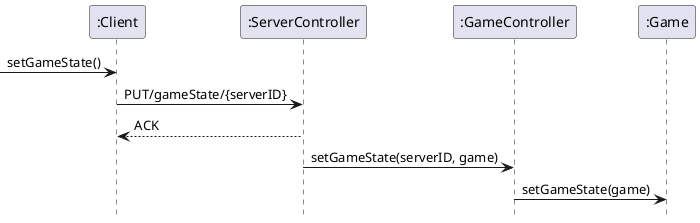 @startuml
'https://plantuml.com/sequence-diagram

hide footbox

Participant ":Client" as client
Participant ":ServerController" as server
Participant ":GameController" as gameController
participant ":Game" as game

-> client : setGameState()
client -> server : PUT/gameState/{serverID}
client <-- server : ACK
server -> gameController : setGameState(serverID, game)
gameController -> game : setGameState(game)

@enduml